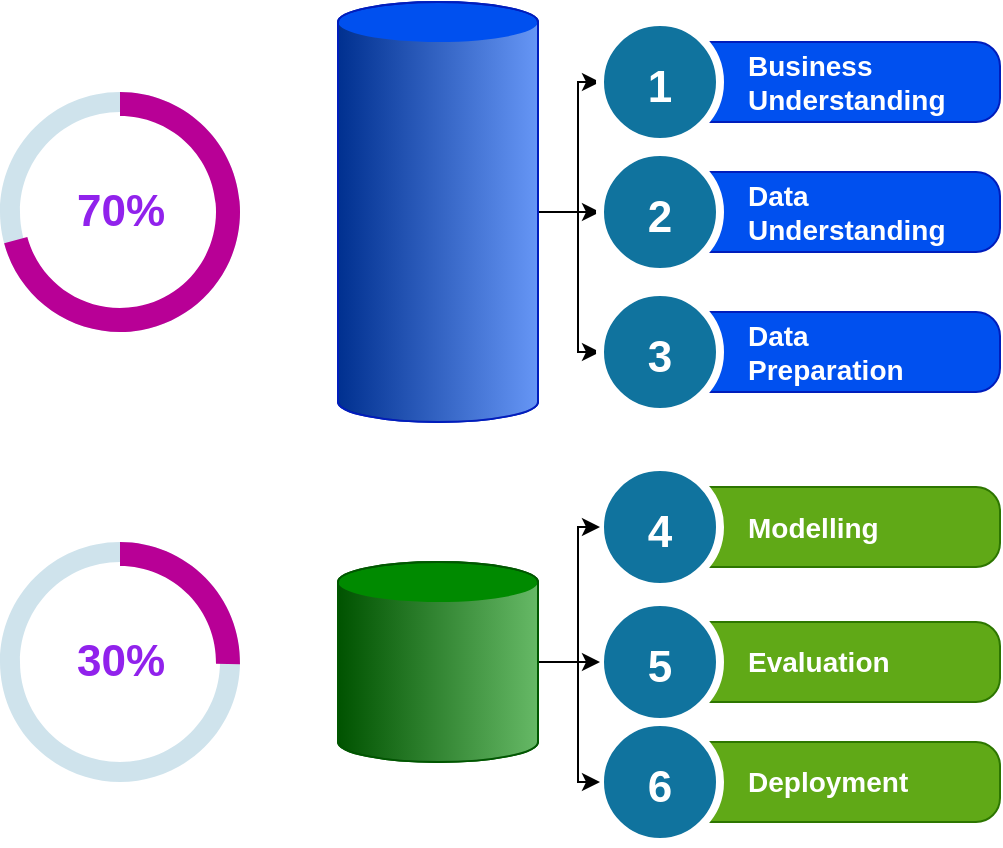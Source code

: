 <mxfile version="16.6.1" type="github">
  <diagram id="4IopOWEvfBSVmVmbIClu" name="Page-1">
    <mxGraphModel dx="1422" dy="794" grid="1" gridSize="10" guides="1" tooltips="1" connect="1" arrows="1" fold="1" page="1" pageScale="1" pageWidth="583" pageHeight="413" background="none" math="0" shadow="0">
      <root>
        <mxCell id="0" />
        <mxCell id="1" parent="0" />
        <mxCell id="F4Z_sw0EmZD_17R72UUR-22" style="edgeStyle=orthogonalEdgeStyle;rounded=0;orthogonalLoop=1;jettySize=auto;html=1;exitX=0;exitY=0;exitDx=100;exitDy=105;exitPerimeter=0;entryX=0;entryY=0.5;entryDx=0;entryDy=0;" edge="1" parent="1" source="gklPMabP3XQCBT1TXyLv-21" target="gklPMabP3XQCBT1TXyLv-26">
          <mxGeometry relative="1" as="geometry" />
        </mxCell>
        <mxCell id="F4Z_sw0EmZD_17R72UUR-23" style="edgeStyle=orthogonalEdgeStyle;rounded=0;orthogonalLoop=1;jettySize=auto;html=1;exitX=0;exitY=0;exitDx=100;exitDy=105;exitPerimeter=0;entryX=0;entryY=0.5;entryDx=0;entryDy=0;" edge="1" parent="1" source="gklPMabP3XQCBT1TXyLv-21" target="gklPMabP3XQCBT1TXyLv-34">
          <mxGeometry relative="1" as="geometry" />
        </mxCell>
        <mxCell id="F4Z_sw0EmZD_17R72UUR-24" style="edgeStyle=orthogonalEdgeStyle;rounded=0;orthogonalLoop=1;jettySize=auto;html=1;exitX=0;exitY=0;exitDx=100;exitDy=105;exitPerimeter=0;" edge="1" parent="1" source="gklPMabP3XQCBT1TXyLv-21" target="gklPMabP3XQCBT1TXyLv-23">
          <mxGeometry relative="1" as="geometry" />
        </mxCell>
        <mxCell id="gklPMabP3XQCBT1TXyLv-21" value="" style="verticalLabelPosition=middle;verticalAlign=middle;html=1;shape=mxgraph.infographic.cylinder;fillColor=#0050ef;strokeColor=#001DBC;shadow=0;align=left;labelPosition=right;spacingLeft=10;fontStyle=1;fontColor=#ffffff;" parent="1" vertex="1">
          <mxGeometry x="339" y="90" width="100" height="210" as="geometry" />
        </mxCell>
        <mxCell id="gklPMabP3XQCBT1TXyLv-22" value="Business Understanding" style="shape=rect;rounded=1;whiteSpace=wrap;html=1;shadow=0;strokeColor=#001DBC;fillColor=#0050ef;arcSize=30;fontSize=14;spacingLeft=42;fontStyle=1;fontColor=#ffffff;align=left;" parent="1" vertex="1">
          <mxGeometry x="500" y="110" width="170" height="40" as="geometry" />
        </mxCell>
        <mxCell id="gklPMabP3XQCBT1TXyLv-23" value="1" style="shape=ellipse;perimeter=ellipsePerimeter;fontSize=22;fontStyle=1;shadow=0;strokeColor=#ffffff;fillColor=#10739E;strokeWidth=4;fontColor=#ffffff;align=center;" parent="1" vertex="1">
          <mxGeometry x="470" y="100" width="60" height="60" as="geometry" />
        </mxCell>
        <mxCell id="gklPMabP3XQCBT1TXyLv-25" value="Data Understanding" style="shape=rect;rounded=1;whiteSpace=wrap;html=1;shadow=0;strokeColor=#001DBC;fillColor=#0050ef;arcSize=30;fontSize=14;spacingLeft=42;fontStyle=1;fontColor=#ffffff;align=left;" parent="1" vertex="1">
          <mxGeometry x="500" y="175" width="170" height="40" as="geometry" />
        </mxCell>
        <mxCell id="gklPMabP3XQCBT1TXyLv-26" value="2" style="shape=ellipse;perimeter=ellipsePerimeter;fontSize=22;fontStyle=1;shadow=0;strokeColor=#ffffff;fillColor=#10739E;strokeWidth=4;fontColor=#ffffff;align=center;" parent="1" vertex="1">
          <mxGeometry x="470" y="165" width="60" height="60" as="geometry" />
        </mxCell>
        <mxCell id="gklPMabP3XQCBT1TXyLv-33" value="Data&lt;br&gt;Preparation" style="shape=rect;rounded=1;whiteSpace=wrap;html=1;shadow=0;strokeColor=#001DBC;fillColor=#0050ef;arcSize=30;fontSize=14;spacingLeft=42;fontStyle=1;fontColor=#ffffff;align=left;" parent="1" vertex="1">
          <mxGeometry x="500" y="245" width="170" height="40" as="geometry" />
        </mxCell>
        <mxCell id="gklPMabP3XQCBT1TXyLv-34" value="3" style="shape=ellipse;perimeter=ellipsePerimeter;fontSize=22;fontStyle=1;shadow=0;strokeColor=#ffffff;fillColor=#10739E;strokeWidth=4;fontColor=#ffffff;align=center;" parent="1" vertex="1">
          <mxGeometry x="470" y="235" width="60" height="60" as="geometry" />
        </mxCell>
        <mxCell id="gklPMabP3XQCBT1TXyLv-35" value="Modelling" style="shape=rect;rounded=1;whiteSpace=wrap;html=1;shadow=0;strokeColor=#2D7600;fillColor=#60a917;arcSize=30;fontSize=14;spacingLeft=42;fontStyle=1;fontColor=#ffffff;align=left;" parent="1" vertex="1">
          <mxGeometry x="500" y="332.5" width="170" height="40" as="geometry" />
        </mxCell>
        <mxCell id="gklPMabP3XQCBT1TXyLv-36" value="4" style="shape=ellipse;perimeter=ellipsePerimeter;fontSize=22;fontStyle=1;shadow=0;strokeColor=#ffffff;fillColor=#10739E;strokeWidth=4;fontColor=#ffffff;align=center;" parent="1" vertex="1">
          <mxGeometry x="470" y="322.5" width="60" height="60" as="geometry" />
        </mxCell>
        <mxCell id="gklPMabP3XQCBT1TXyLv-37" value="Evaluation" style="shape=rect;rounded=1;whiteSpace=wrap;html=1;shadow=0;strokeColor=#2D7600;fillColor=#60a917;arcSize=30;fontSize=14;spacingLeft=42;fontStyle=1;fontColor=#ffffff;align=left;" parent="1" vertex="1">
          <mxGeometry x="500" y="400" width="170" height="40" as="geometry" />
        </mxCell>
        <mxCell id="gklPMabP3XQCBT1TXyLv-38" value="5" style="shape=ellipse;perimeter=ellipsePerimeter;fontSize=22;fontStyle=1;shadow=0;strokeColor=#ffffff;fillColor=#10739E;strokeWidth=4;fontColor=#ffffff;align=center;" parent="1" vertex="1">
          <mxGeometry x="470" y="390" width="60" height="60" as="geometry" />
        </mxCell>
        <mxCell id="gklPMabP3XQCBT1TXyLv-39" value="" style="verticalLabelPosition=bottom;verticalAlign=top;html=1;shape=mxgraph.basic.donut;dx=10;strokeColor=none;fillColor=#10739E;fontSize=10;align=center;fillOpacity=20;" parent="1" vertex="1">
          <mxGeometry x="170" y="360" width="120" height="120" as="geometry" />
        </mxCell>
        <mxCell id="gklPMabP3XQCBT1TXyLv-40" value="&lt;font color=&quot;#9122ec&quot;&gt;30%&lt;/font&gt;" style="verticalLabelPosition=middle;verticalAlign=middle;html=1;shape=mxgraph.basic.partConcEllipse;startAngle=0;endAngle=0.253;arcWidth=0.2;strokeColor=none;fillColor=#B80096;fontSize=22;fontColor=#10739E;align=center;fontStyle=1" parent="gklPMabP3XQCBT1TXyLv-39" vertex="1">
          <mxGeometry width="120" height="120" as="geometry" />
        </mxCell>
        <mxCell id="gklPMabP3XQCBT1TXyLv-46" value="Deployment" style="shape=rect;rounded=1;whiteSpace=wrap;html=1;shadow=0;strokeColor=#2D7600;fillColor=#60a917;arcSize=30;fontSize=14;spacingLeft=42;fontStyle=1;fontColor=#ffffff;align=left;" parent="1" vertex="1">
          <mxGeometry x="500" y="460" width="170" height="40" as="geometry" />
        </mxCell>
        <mxCell id="gklPMabP3XQCBT1TXyLv-47" value="6" style="shape=ellipse;perimeter=ellipsePerimeter;fontSize=22;fontStyle=1;shadow=0;strokeColor=#ffffff;fillColor=#10739E;strokeWidth=4;fontColor=#ffffff;align=center;" parent="1" vertex="1">
          <mxGeometry x="470" y="450" width="60" height="60" as="geometry" />
        </mxCell>
        <mxCell id="F4Z_sw0EmZD_17R72UUR-13" style="edgeStyle=orthogonalEdgeStyle;rounded=0;orthogonalLoop=1;jettySize=auto;html=1;exitX=0;exitY=0;exitDx=100;exitDy=50;exitPerimeter=0;entryX=0;entryY=0.5;entryDx=0;entryDy=0;" edge="1" parent="1" source="F4Z_sw0EmZD_17R72UUR-7" target="gklPMabP3XQCBT1TXyLv-36">
          <mxGeometry relative="1" as="geometry" />
        </mxCell>
        <mxCell id="F4Z_sw0EmZD_17R72UUR-14" style="edgeStyle=orthogonalEdgeStyle;rounded=0;orthogonalLoop=1;jettySize=auto;html=1;exitX=0;exitY=0;exitDx=100;exitDy=50;exitPerimeter=0;" edge="1" parent="1" source="F4Z_sw0EmZD_17R72UUR-7" target="gklPMabP3XQCBT1TXyLv-38">
          <mxGeometry relative="1" as="geometry" />
        </mxCell>
        <mxCell id="F4Z_sw0EmZD_17R72UUR-15" style="edgeStyle=orthogonalEdgeStyle;rounded=0;orthogonalLoop=1;jettySize=auto;html=1;exitX=0;exitY=0;exitDx=100;exitDy=50;exitPerimeter=0;" edge="1" parent="1" source="F4Z_sw0EmZD_17R72UUR-7" target="gklPMabP3XQCBT1TXyLv-47">
          <mxGeometry relative="1" as="geometry" />
        </mxCell>
        <mxCell id="F4Z_sw0EmZD_17R72UUR-7" value="" style="verticalLabelPosition=middle;verticalAlign=middle;html=1;shape=mxgraph.infographic.cylinder;fillColor=#008a00;strokeColor=#005700;shadow=0;align=left;labelPosition=right;spacingLeft=10;fontStyle=1;fontColor=#ffffff;" vertex="1" parent="1">
          <mxGeometry x="339" y="370" width="100" height="100" as="geometry" />
        </mxCell>
        <mxCell id="F4Z_sw0EmZD_17R72UUR-11" value="" style="verticalLabelPosition=bottom;verticalAlign=top;html=1;shape=mxgraph.basic.donut;dx=10;strokeColor=none;fillColor=#10739E;fontSize=10;align=center;fillOpacity=20;" vertex="1" parent="1">
          <mxGeometry x="170" y="135" width="120" height="120" as="geometry" />
        </mxCell>
        <mxCell id="F4Z_sw0EmZD_17R72UUR-12" value="&lt;font color=&quot;#9122ec&quot;&gt;70%&lt;/font&gt;" style="verticalLabelPosition=middle;verticalAlign=middle;html=1;shape=mxgraph.basic.partConcEllipse;startAngle=0;endAngle=0.708;arcWidth=0.2;strokeColor=none;fillColor=#B80096;fontSize=22;fontColor=#10739E;align=center;fontStyle=1;gradientColor=none;" vertex="1" parent="F4Z_sw0EmZD_17R72UUR-11">
          <mxGeometry width="120" height="120" as="geometry" />
        </mxCell>
      </root>
    </mxGraphModel>
  </diagram>
</mxfile>
